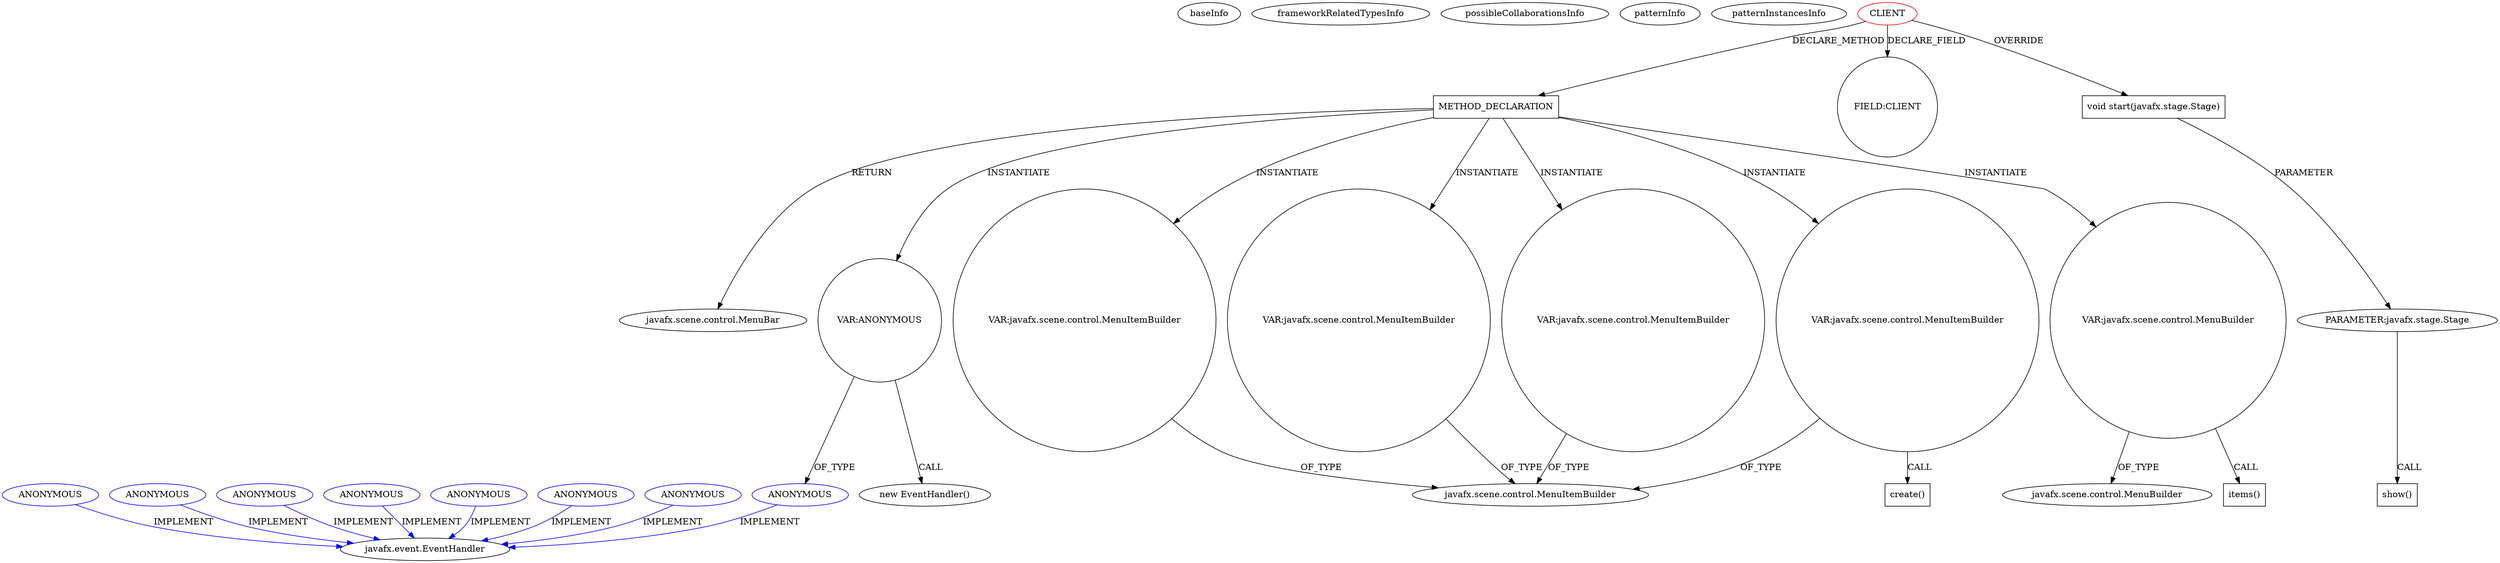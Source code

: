 digraph {
baseInfo[graphId=3954,category="pattern",isAnonymous=false,possibleRelation=false]
frameworkRelatedTypesInfo[]
possibleCollaborationsInfo[]
patternInfo[frequency=2.0,patternRootClient=0]
patternInstancesInfo[0="JoshRobertson-BFSim~/JoshRobertson-BFSim/BFSim-master/src/simulator/FXLauncher.java~FXLauncher~715",1="KraiZeur-library~/KraiZeur-library/library-master/src/application/main/Main.java~Main~737"]
115[label="javafx.scene.control.MenuBuilder",vertexType="FRAMEWORK_CLASS_TYPE",isFrameworkType=false]
267[label="VAR:javafx.scene.control.MenuBuilder",vertexType="VARIABLE_EXPRESION",isFrameworkType=false,shape=circle]
268[label="items()",vertexType="INSIDE_CALL",isFrameworkType=false,shape=box]
37[label="METHOD_DECLARATION",vertexType="CLIENT_METHOD_DECLARATION",isFrameworkType=false,shape=box]
0[label="CLIENT",vertexType="ROOT_CLIENT_CLASS_DECLARATION",isFrameworkType=false,color=red]
38[label="javafx.scene.control.MenuBar",vertexType="FRAMEWORK_CLASS_TYPE",isFrameworkType=false]
261[label="VAR:ANONYMOUS",vertexType="VARIABLE_EXPRESION",isFrameworkType=false,shape=circle]
262[label="ANONYMOUS",vertexType="REFERENCE_ANONYMOUS_DECLARATION",isFrameworkType=false,color=blue]
260[label="new EventHandler()",vertexType="CONSTRUCTOR_CALL",isFrameworkType=false]
6[label="FIELD:CLIENT",vertexType="FIELD_DECLARATION",isFrameworkType=false,shape=circle]
9[label="void start(javafx.stage.Stage)",vertexType="OVERRIDING_METHOD_DECLARATION",isFrameworkType=false,shape=box]
10[label="PARAMETER:javafx.stage.Stage",vertexType="PARAMETER_DECLARATION",isFrameworkType=false]
13[label="show()",vertexType="INSIDE_CALL",isFrameworkType=false,shape=box]
98[label="javafx.event.EventHandler",vertexType="FRAMEWORK_INTERFACE_TYPE",isFrameworkType=false]
186[label="ANONYMOUS",vertexType="REFERENCE_ANONYMOUS_DECLARATION",isFrameworkType=false,color=blue]
141[label="ANONYMOUS",vertexType="REFERENCE_ANONYMOUS_DECLARATION",isFrameworkType=false,color=blue]
111[label="ANONYMOUS",vertexType="REFERENCE_ANONYMOUS_DECLARATION",isFrameworkType=false,color=blue]
97[label="ANONYMOUS",vertexType="REFERENCE_ANONYMOUS_DECLARATION",isFrameworkType=false,color=blue]
104[label="ANONYMOUS",vertexType="REFERENCE_ANONYMOUS_DECLARATION",isFrameworkType=false,color=blue]
224[label="ANONYMOUS",vertexType="REFERENCE_ANONYMOUS_DECLARATION",isFrameworkType=false,color=blue]
247[label="ANONYMOUS",vertexType="REFERENCE_ANONYMOUS_DECLARATION",isFrameworkType=false,color=blue]
252[label="VAR:javafx.scene.control.MenuItemBuilder",vertexType="VARIABLE_EXPRESION",isFrameworkType=false,shape=circle]
44[label="javafx.scene.control.MenuItemBuilder",vertexType="FRAMEWORK_CLASS_TYPE",isFrameworkType=false]
54[label="VAR:javafx.scene.control.MenuItemBuilder",vertexType="VARIABLE_EXPRESION",isFrameworkType=false,shape=circle]
150[label="create()",vertexType="INSIDE_CALL",isFrameworkType=false,shape=box]
69[label="VAR:javafx.scene.control.MenuItemBuilder",vertexType="VARIABLE_EXPRESION",isFrameworkType=false,shape=circle]
214[label="VAR:javafx.scene.control.MenuItemBuilder",vertexType="VARIABLE_EXPRESION",isFrameworkType=false,shape=circle]
37->54[label="INSTANTIATE"]
261->260[label="CALL"]
10->13[label="CALL"]
252->44[label="OF_TYPE"]
261->262[label="OF_TYPE"]
111->98[label="IMPLEMENT",color=blue]
97->98[label="IMPLEMENT",color=blue]
104->98[label="IMPLEMENT",color=blue]
0->9[label="OVERRIDE"]
186->98[label="IMPLEMENT",color=blue]
37->69[label="INSTANTIATE"]
141->98[label="IMPLEMENT",color=blue]
54->44[label="OF_TYPE"]
37->261[label="INSTANTIATE"]
69->44[label="OF_TYPE"]
37->38[label="RETURN"]
247->98[label="IMPLEMENT",color=blue]
37->214[label="INSTANTIATE"]
267->115[label="OF_TYPE"]
214->44[label="OF_TYPE"]
54->150[label="CALL"]
0->37[label="DECLARE_METHOD"]
267->268[label="CALL"]
262->98[label="IMPLEMENT",color=blue]
37->252[label="INSTANTIATE"]
0->6[label="DECLARE_FIELD"]
224->98[label="IMPLEMENT",color=blue]
9->10[label="PARAMETER"]
37->267[label="INSTANTIATE"]
}
